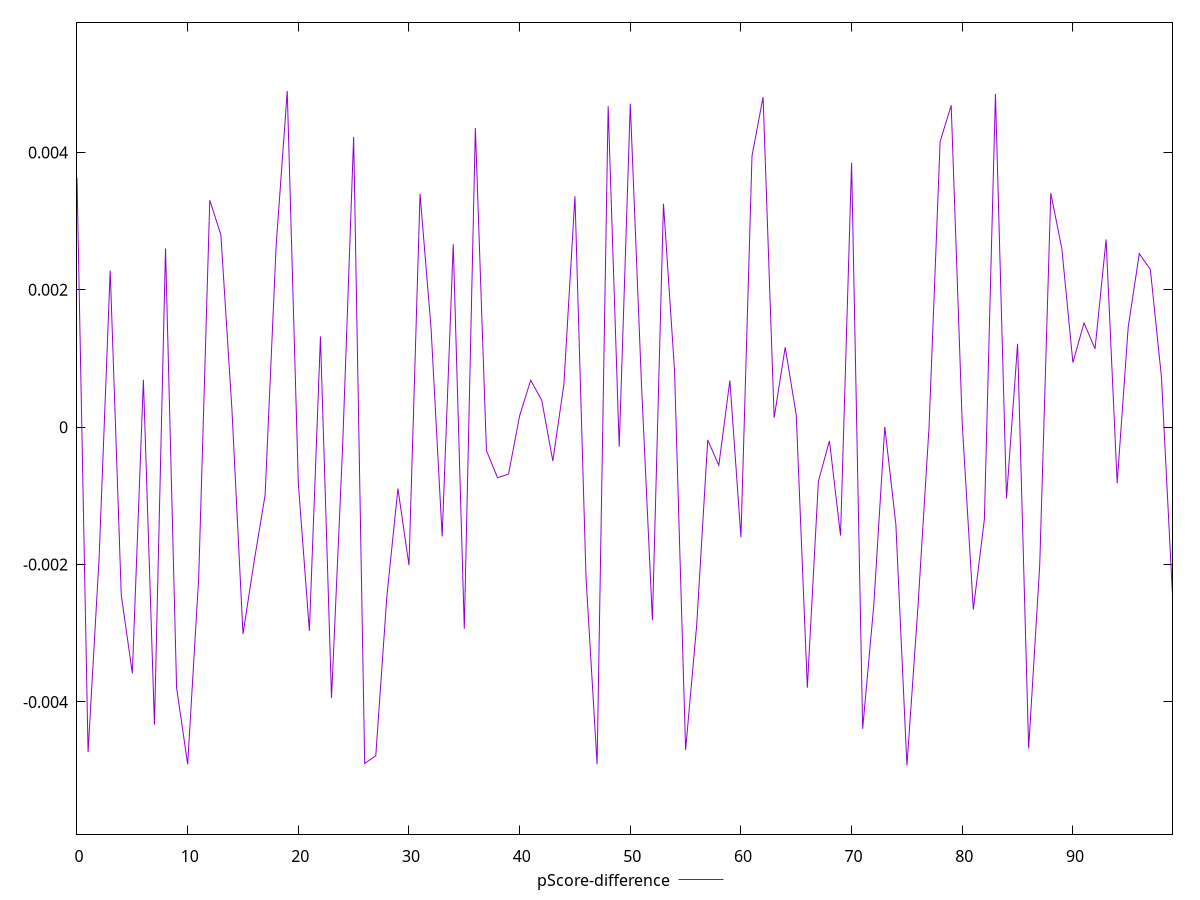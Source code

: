 reset

$pScoreDifference <<EOF
0 0.0036339111498988608
1 -0.0047324801107794245
2 -0.001897026796447765
3 0.002282719917820586
4 -0.0024428843912663867
5 -0.0035845116164650026
6 0.0006908469137827389
7 -0.004330575384814406
8 0.0026016139250881753
9 -0.0037926330882857018
10 -0.004909652602469672
11 -0.002188160072651435
12 0.0033054711575217777
13 0.0028011031795405206
14 0.0002621446235504532
15 -0.0030109480816803424
16 -0.001962158998315089
17 -0.0009886393724075626
18 0.002653413981586139
19 0.004895366832449621
20 -0.000815737652208659
21 -0.0029664433082676744
22 0.001321909444710112
23 -0.003943866987951683
24 -0.00030147122590129527
25 0.0042264987048246105
26 -0.004897572733617683
27 -0.004783242100597773
28 -0.002468807344654378
29 -0.0008936984185132779
30 -0.0020086152302170035
31 0.003396968568718961
32 0.0014301679583859084
33 -0.0015907040960694285
34 0.0026640944924896104
35 -0.002934792065319769
36 0.0043547756930542025
37 -0.00034110452884028586
38 -0.0007357385240639447
39 -0.0006830233267994812
40 0.00016667483586974008
41 0.0006830033150815318
42 0.00039100733856556324
43 -0.0004928217904830445
44 0.0006248474016482541
45 0.0033626263273160983
46 -0.0021896456976563394
47 -0.004905901932540813
48 0.0046734675091593125
49 -0.00028578911090693104
50 0.004709323647776875
51 0.0006712295528282786
52 -0.00281087856703488
53 0.003253407779276074
54 0.0008236242787893477
55 -0.004698802198005003
56 -0.0028856300914821276
57 -0.00018517542110019214
58 -0.0005561665417066486
59 0.0006805915967114107
60 -0.0016029851067470569
61 0.003950284846107932
62 0.004806809365040188
63 0.00013837781702441543
64 0.0011636566967334616
65 0.00017487474771049616
66 -0.003793930172132587
67 -0.0007868300137232609
68 -0.00019918685252473534
69 -0.0015776820640627243
70 0.0038515460164544324
71 -0.004391395147195776
72 -0.00260281232199433
73 0.0000041201517746447536
74 -0.0014135870376330573
75 -0.004925632381534095
76 -0.0026076055492629813
77 0.0000012433469683825749
78 0.004156970119072345
79 0.004687305497212413
80 0.00004682918458009944
81 -0.002655134744753651
82 -0.0013395998281695576
83 0.0048518675862592175
84 -0.0010364061741149344
85 0.0012148321138522045
86 -0.004678252431496777
87 -0.0020099064495860963
88 0.003407517524838255
89 0.0026001338965021548
90 0.0009402667379249108
91 0.001516694462264212
92 0.0011413937480793113
93 0.0027338782434633835
94 -0.0008154897170902231
95 0.0014616404970977381
96 0.0025265971943683185
97 0.0022949563278698015
98 0.0007300547987050265
99 -0.002448194566045725
EOF

set key outside below
set xrange [0:99]
set yrange [-0.005925632381534095:0.005895366832449621]
set trange [-0.005925632381534095:0.005895366832449621]
set terminal svg size 640, 500 enhanced background rgb 'white'
set output "report_00025_2021-02-22T21:38:55.199Z/mainthread-work-breakdown/samples/pages+cached+noadtech+nomedia/pScore-difference/values.svg"

plot $pScoreDifference title "pScore-difference" with line

reset
